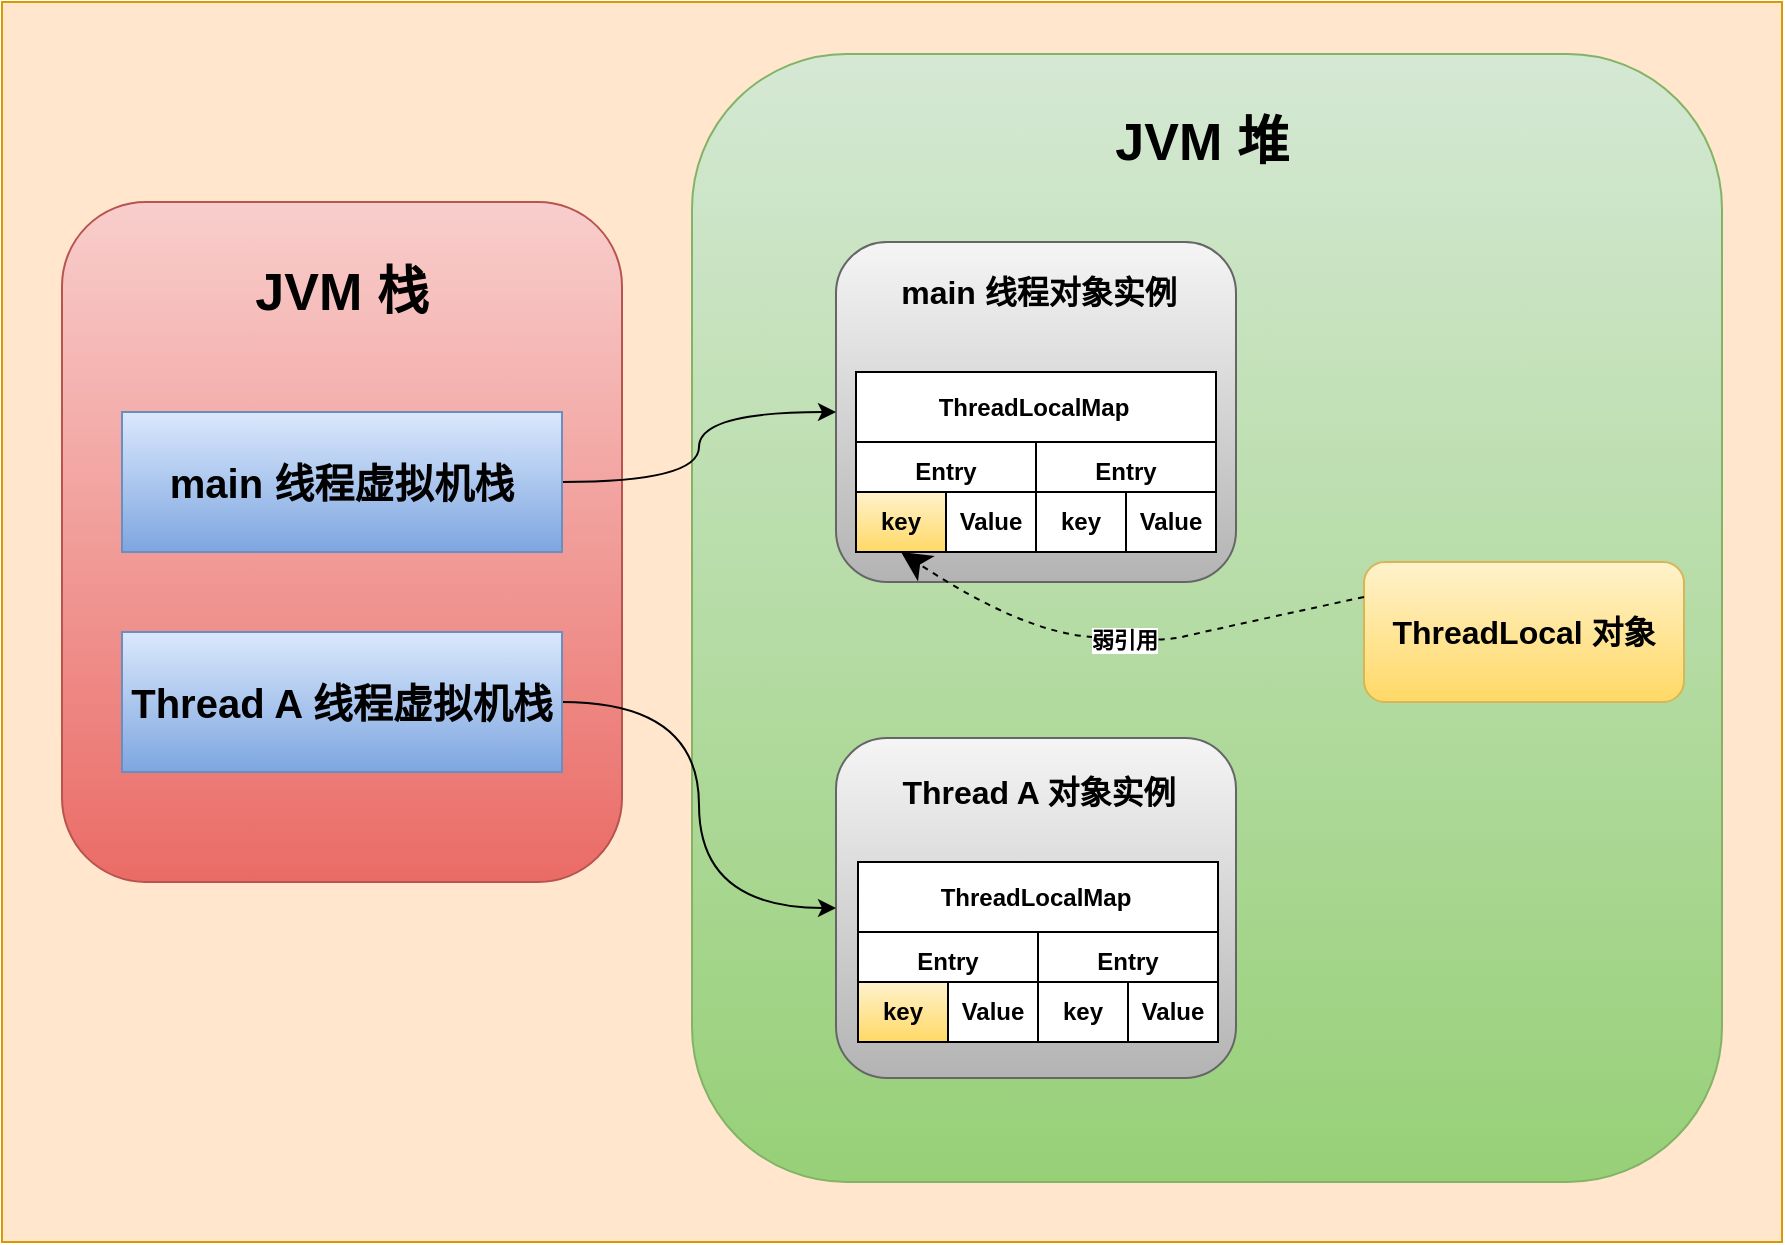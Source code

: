 <mxfile version="10.9.6" type="device"><diagram id="TWVC-JUfftzqORn07dGY" name="第 1 页"><mxGraphModel dx="1773" dy="705" grid="1" gridSize="10" guides="1" tooltips="1" connect="1" arrows="1" fold="1" page="1" pageScale="1" pageWidth="827" pageHeight="1169" math="0" shadow="0"><root><mxCell id="0"/><mxCell id="1" parent="0"/><mxCell id="LiURcEEFXpjB_e6OP3lG-1" value="" style="rounded=0;whiteSpace=wrap;html=1;strokeColor=#d79b00;fillColor=#ffe6cc;" vertex="1" parent="1"><mxGeometry x="-600" y="620" width="890" height="620" as="geometry"/></mxCell><mxCell id="LiURcEEFXpjB_e6OP3lG-2" value="" style="rounded=1;whiteSpace=wrap;html=1;gradientColor=#97d077;fillColor=#d5e8d4;strokeColor=#82b366;fontStyle=1" vertex="1" parent="1"><mxGeometry x="-255" y="646" width="515" height="564" as="geometry"/></mxCell><mxCell id="LiURcEEFXpjB_e6OP3lG-3" value="" style="rounded=1;whiteSpace=wrap;html=1;fontStyle=1;gradientColor=#b3b3b3;fillColor=#f5f5f5;strokeColor=#666666;" vertex="1" parent="1"><mxGeometry x="-183" y="988" width="200" height="170" as="geometry"/></mxCell><mxCell id="LiURcEEFXpjB_e6OP3lG-4" value="" style="rounded=1;whiteSpace=wrap;html=1;fontStyle=1;gradientColor=#b3b3b3;fillColor=#f5f5f5;strokeColor=#666666;" vertex="1" parent="1"><mxGeometry x="-183" y="740" width="200" height="170" as="geometry"/></mxCell><mxCell id="LiURcEEFXpjB_e6OP3lG-5" value="" style="rounded=0;whiteSpace=wrap;html=1;fontStyle=1;" vertex="1" parent="1"><mxGeometry x="-173" y="805" width="180" height="90" as="geometry"/></mxCell><mxCell id="LiURcEEFXpjB_e6OP3lG-6" value="" style="rounded=0;whiteSpace=wrap;html=1;fontStyle=1" vertex="1" parent="1"><mxGeometry x="-173" y="840" width="90" height="55" as="geometry"/></mxCell><mxCell id="LiURcEEFXpjB_e6OP3lG-7" value="" style="rounded=1;whiteSpace=wrap;html=1;fontStyle=1;gradientColor=#ea6b66;fillColor=#f8cecc;strokeColor=#b85450;" vertex="1" parent="1"><mxGeometry x="-570" y="720" width="280" height="340" as="geometry"/></mxCell><mxCell id="LiURcEEFXpjB_e6OP3lG-8" style="edgeStyle=orthogonalEdgeStyle;curved=1;orthogonalLoop=1;jettySize=auto;html=1;exitX=1;exitY=0.5;exitDx=0;exitDy=0;entryX=0;entryY=0.5;entryDx=0;entryDy=0;strokeColor=#000000;fontStyle=1" edge="1" parent="1" source="LiURcEEFXpjB_e6OP3lG-9" target="LiURcEEFXpjB_e6OP3lG-4"><mxGeometry relative="1" as="geometry"/></mxCell><mxCell id="LiURcEEFXpjB_e6OP3lG-9" value="&lt;span style=&quot;white-space: normal&quot;&gt;&lt;font style=&quot;font-size: 20px&quot;&gt;main 线程虚拟机栈&lt;/font&gt;&lt;/span&gt;" style="rounded=0;whiteSpace=wrap;html=1;fontStyle=1;gradientColor=#7ea6e0;fillColor=#dae8fc;strokeColor=#6c8ebf;" vertex="1" parent="1"><mxGeometry x="-540" y="825" width="220" height="70" as="geometry"/></mxCell><mxCell id="LiURcEEFXpjB_e6OP3lG-10" value="&lt;font style=&quot;font-size: 16px&quot;&gt;ThreadLocal 对象&lt;/font&gt;" style="rounded=1;whiteSpace=wrap;html=1;fontStyle=1;fillColor=#fff2cc;strokeColor=#d6b656;gradientColor=#ffd966;" vertex="1" parent="1"><mxGeometry x="81" y="900" width="160" height="70" as="geometry"/></mxCell><mxCell id="LiURcEEFXpjB_e6OP3lG-11" value="ThreadLocalMap" style="text;html=1;strokeColor=none;fillColor=none;align=center;verticalAlign=middle;whiteSpace=wrap;rounded=0;fontStyle=1" vertex="1" parent="1"><mxGeometry x="-104" y="815" width="40" height="15" as="geometry"/></mxCell><mxCell id="LiURcEEFXpjB_e6OP3lG-12" value="&lt;font style=&quot;font-size: 16px&quot;&gt;main 线程对象实例&lt;/font&gt;" style="text;html=1;strokeColor=none;fillColor=none;align=center;verticalAlign=middle;whiteSpace=wrap;rounded=0;fontStyle=1" vertex="1" parent="1"><mxGeometry x="-156.5" y="755" width="149" height="20" as="geometry"/></mxCell><mxCell id="LiURcEEFXpjB_e6OP3lG-13" value="Entry" style="text;html=1;strokeColor=none;fillColor=none;align=center;verticalAlign=middle;whiteSpace=wrap;rounded=0;fontStyle=1" vertex="1" parent="1"><mxGeometry x="-148.5" y="845" width="40" height="20" as="geometry"/></mxCell><mxCell id="LiURcEEFXpjB_e6OP3lG-14" value="key" style="rounded=0;whiteSpace=wrap;html=1;fontStyle=1;gradientColor=#ffd966;fillColor=#fff2cc;strokeColor=#000000;" vertex="1" parent="1"><mxGeometry x="-173" y="865" width="45" height="30" as="geometry"/></mxCell><mxCell id="LiURcEEFXpjB_e6OP3lG-15" value="Value" style="rounded=0;whiteSpace=wrap;html=1;fontStyle=1" vertex="1" parent="1"><mxGeometry x="-128" y="865" width="45" height="30" as="geometry"/></mxCell><mxCell id="LiURcEEFXpjB_e6OP3lG-16" style="edgeStyle=orthogonalEdgeStyle;curved=1;orthogonalLoop=1;jettySize=auto;html=1;exitX=1;exitY=0.5;exitDx=0;exitDy=0;entryX=0;entryY=0.5;entryDx=0;entryDy=0;strokeColor=#000000;fontStyle=1" edge="1" parent="1" source="LiURcEEFXpjB_e6OP3lG-17" target="LiURcEEFXpjB_e6OP3lG-3"><mxGeometry relative="1" as="geometry"><mxPoint x="-46" y="1015" as="targetPoint"/></mxGeometry></mxCell><mxCell id="LiURcEEFXpjB_e6OP3lG-17" value="&lt;span style=&quot;white-space: normal&quot;&gt;&lt;font style=&quot;font-size: 20px&quot;&gt;Thread A 线程虚拟机栈&lt;/font&gt;&lt;/span&gt;" style="rounded=0;whiteSpace=wrap;html=1;fontStyle=1;gradientColor=#7ea6e0;fillColor=#dae8fc;strokeColor=#6c8ebf;" vertex="1" parent="1"><mxGeometry x="-540" y="935" width="220" height="70" as="geometry"/></mxCell><mxCell id="LiURcEEFXpjB_e6OP3lG-18" value="&lt;font style=&quot;font-size: 26px&quot;&gt;JVM 堆&lt;/font&gt;" style="text;html=1;strokeColor=none;fillColor=none;align=center;verticalAlign=middle;whiteSpace=wrap;rounded=0;fontStyle=1" vertex="1" parent="1"><mxGeometry x="-46" y="680" width="92" height="20" as="geometry"/></mxCell><mxCell id="LiURcEEFXpjB_e6OP3lG-19" value="&lt;span style=&quot;&quot;&gt;&lt;font style=&quot;font-size: 26px&quot;&gt;JVM 栈&lt;/font&gt;&lt;/span&gt;" style="text;html=1;strokeColor=none;fillColor=none;align=center;verticalAlign=middle;whiteSpace=wrap;rounded=0;fontStyle=1" vertex="1" parent="1"><mxGeometry x="-498" y="755" width="136" height="20" as="geometry"/></mxCell><mxCell id="LiURcEEFXpjB_e6OP3lG-20" value="" style="rounded=0;whiteSpace=wrap;html=1;fontStyle=1" vertex="1" parent="1"><mxGeometry x="-83" y="840" width="90" height="55" as="geometry"/></mxCell><mxCell id="LiURcEEFXpjB_e6OP3lG-21" value="Entry" style="text;html=1;strokeColor=none;fillColor=none;align=center;verticalAlign=middle;whiteSpace=wrap;rounded=0;fontStyle=1" vertex="1" parent="1"><mxGeometry x="-58.5" y="845" width="40" height="20" as="geometry"/></mxCell><mxCell id="LiURcEEFXpjB_e6OP3lG-22" value="key" style="rounded=0;whiteSpace=wrap;html=1;fontStyle=1" vertex="1" parent="1"><mxGeometry x="-83" y="865" width="45" height="30" as="geometry"/></mxCell><mxCell id="LiURcEEFXpjB_e6OP3lG-23" value="Value" style="rounded=0;whiteSpace=wrap;html=1;fontStyle=1" vertex="1" parent="1"><mxGeometry x="-38" y="865" width="45" height="30" as="geometry"/></mxCell><mxCell id="LiURcEEFXpjB_e6OP3lG-24" value="" style="rounded=0;whiteSpace=wrap;html=1;fontStyle=1;" vertex="1" parent="1"><mxGeometry x="-172" y="1050" width="180" height="90" as="geometry"/></mxCell><mxCell id="LiURcEEFXpjB_e6OP3lG-25" value="" style="rounded=0;whiteSpace=wrap;html=1;fontStyle=1" vertex="1" parent="1"><mxGeometry x="-172" y="1085" width="90" height="55" as="geometry"/></mxCell><mxCell id="LiURcEEFXpjB_e6OP3lG-26" value="ThreadLocalMap" style="text;html=1;strokeColor=none;fillColor=none;align=center;verticalAlign=middle;whiteSpace=wrap;rounded=0;fontStyle=1" vertex="1" parent="1"><mxGeometry x="-103" y="1060" width="40" height="15" as="geometry"/></mxCell><mxCell id="LiURcEEFXpjB_e6OP3lG-27" value="&lt;font style=&quot;font-size: 16px&quot;&gt;Thread A 对象实例&lt;/font&gt;" style="text;html=1;strokeColor=none;fillColor=none;align=center;verticalAlign=middle;whiteSpace=wrap;rounded=0;fontStyle=1" vertex="1" parent="1"><mxGeometry x="-156.5" y="1005" width="149" height="20" as="geometry"/></mxCell><mxCell id="LiURcEEFXpjB_e6OP3lG-28" value="Entry" style="text;html=1;strokeColor=none;fillColor=none;align=center;verticalAlign=middle;whiteSpace=wrap;rounded=0;fontStyle=1" vertex="1" parent="1"><mxGeometry x="-147.5" y="1090" width="40" height="20" as="geometry"/></mxCell><mxCell id="LiURcEEFXpjB_e6OP3lG-29" value="key" style="rounded=0;whiteSpace=wrap;html=1;fontStyle=1;gradientColor=#ffd966;fillColor=#fff2cc;strokeColor=#000000;" vertex="1" parent="1"><mxGeometry x="-172" y="1110" width="45" height="30" as="geometry"/></mxCell><mxCell id="LiURcEEFXpjB_e6OP3lG-30" value="Value" style="rounded=0;whiteSpace=wrap;html=1;fontStyle=1" vertex="1" parent="1"><mxGeometry x="-127" y="1110" width="45" height="30" as="geometry"/></mxCell><mxCell id="LiURcEEFXpjB_e6OP3lG-31" value="" style="rounded=0;whiteSpace=wrap;html=1;fontStyle=1" vertex="1" parent="1"><mxGeometry x="-82" y="1085" width="90" height="55" as="geometry"/></mxCell><mxCell id="LiURcEEFXpjB_e6OP3lG-32" value="Entry" style="text;html=1;strokeColor=none;fillColor=none;align=center;verticalAlign=middle;whiteSpace=wrap;rounded=0;fontStyle=1" vertex="1" parent="1"><mxGeometry x="-57.5" y="1090" width="40" height="20" as="geometry"/></mxCell><mxCell id="LiURcEEFXpjB_e6OP3lG-33" value="key" style="rounded=0;whiteSpace=wrap;html=1;fontStyle=1" vertex="1" parent="1"><mxGeometry x="-82" y="1110" width="45" height="30" as="geometry"/></mxCell><mxCell id="LiURcEEFXpjB_e6OP3lG-34" value="Value" style="rounded=0;whiteSpace=wrap;html=1;fontStyle=1" vertex="1" parent="1"><mxGeometry x="-37" y="1110" width="45" height="30" as="geometry"/></mxCell><mxCell id="LiURcEEFXpjB_e6OP3lG-35" value="弱引用" style="endArrow=classic;endSize=12;dashed=1;html=1;entryX=0.5;entryY=1;entryDx=0;entryDy=0;exitX=0;exitY=0.25;exitDx=0;exitDy=0;curved=1;endFill=1;fontStyle=1" edge="1" parent="1" source="LiURcEEFXpjB_e6OP3lG-10" target="LiURcEEFXpjB_e6OP3lG-14"><mxGeometry width="160" relative="1" as="geometry"><mxPoint x="320" y="870" as="sourcePoint"/><mxPoint x="480" y="870" as="targetPoint"/><Array as="points"><mxPoint y="935"/><mxPoint x="-20" y="940"/><mxPoint x="-90" y="935"/></Array></mxGeometry></mxCell></root></mxGraphModel></diagram></mxfile>